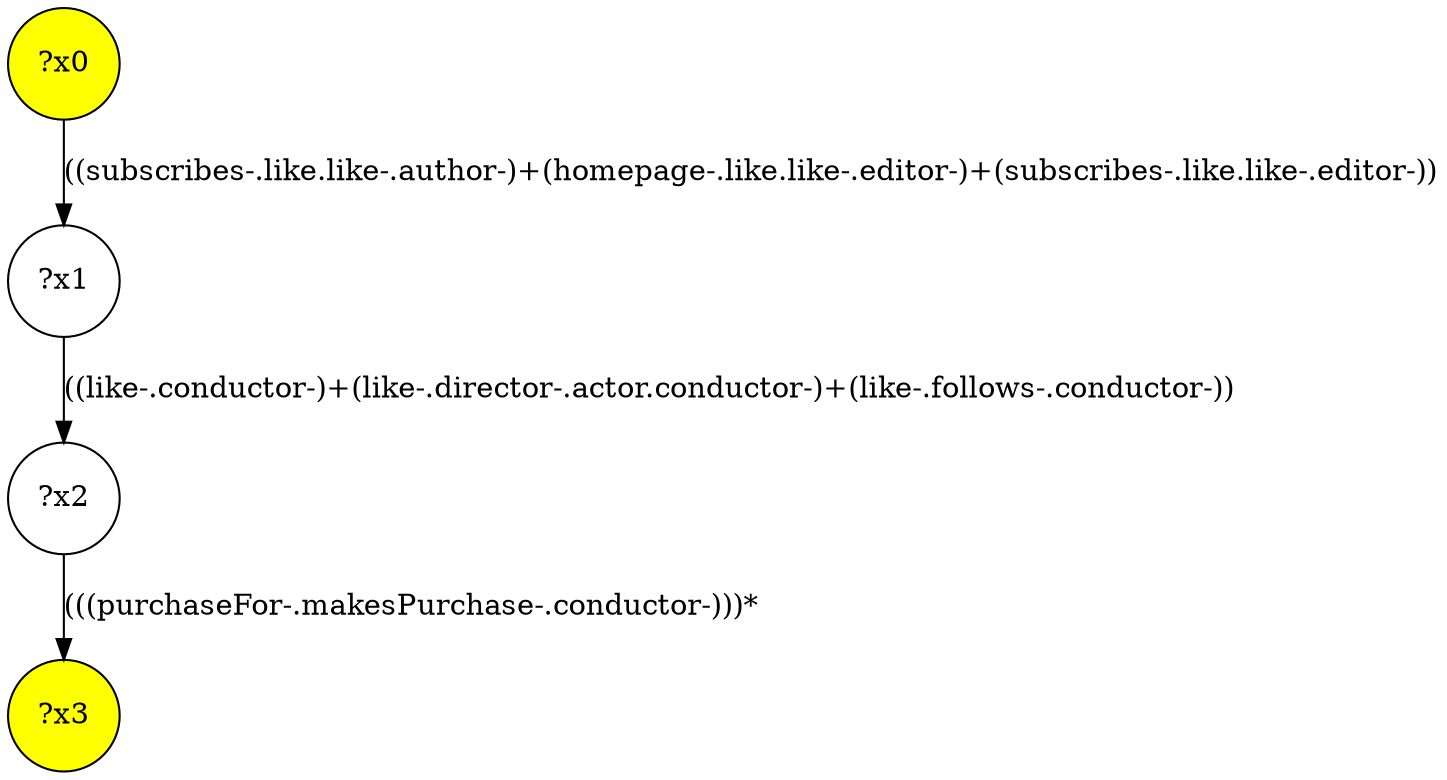 digraph g {
	x0 [fillcolor="yellow", style="filled," shape=circle, label="?x0"];
	x3 [fillcolor="yellow", style="filled," shape=circle, label="?x3"];
	x1 [shape=circle, label="?x1"];
	x0 -> x1 [label="((subscribes-.like.like-.author-)+(homepage-.like.like-.editor-)+(subscribes-.like.like-.editor-))"];
	x2 [shape=circle, label="?x2"];
	x1 -> x2 [label="((like-.conductor-)+(like-.director-.actor.conductor-)+(like-.follows-.conductor-))"];
	x2 -> x3 [label="(((purchaseFor-.makesPurchase-.conductor-)))*"];
}
